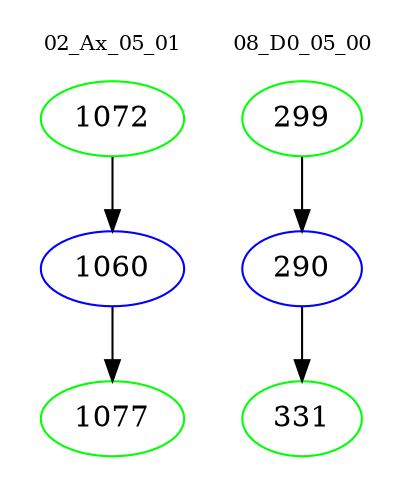 digraph{
subgraph cluster_0 {
color = white
label = "02_Ax_05_01";
fontsize=10;
T0_1072 [label="1072", color="green"]
T0_1072 -> T0_1060 [color="black"]
T0_1060 [label="1060", color="blue"]
T0_1060 -> T0_1077 [color="black"]
T0_1077 [label="1077", color="green"]
}
subgraph cluster_1 {
color = white
label = "08_D0_05_00";
fontsize=10;
T1_299 [label="299", color="green"]
T1_299 -> T1_290 [color="black"]
T1_290 [label="290", color="blue"]
T1_290 -> T1_331 [color="black"]
T1_331 [label="331", color="green"]
}
}
